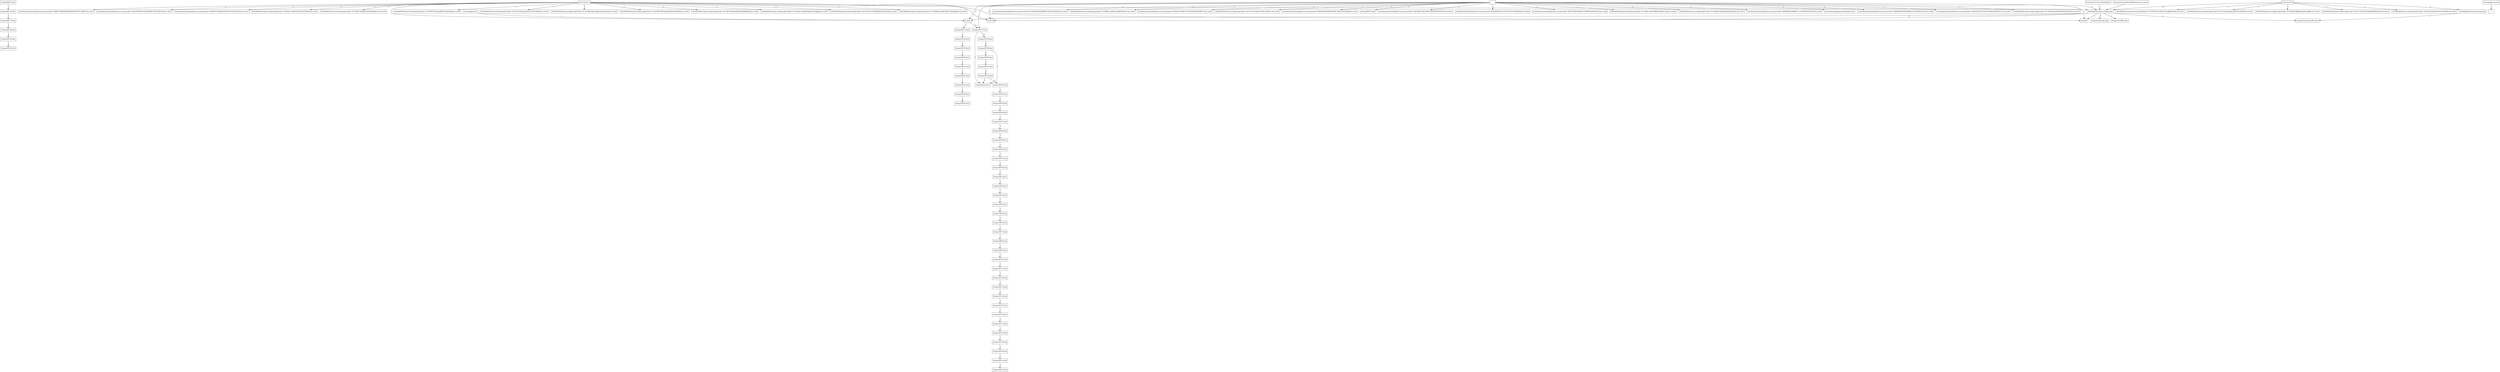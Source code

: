 digraph {
node [shape=record];
"0x55ce168af6b0" [label="/temps/4IF15.html"];
"0x55ce168afa20" [label="/temps/4IF16.html"];
"0x55ce168afb20" [label="/temps/4IF17.html"];
"0x55ce168afc20" [label="/temps/4IF18.html"];
"0x55ce168afd20" [label="/temps/4IF19.html"];
"0x55ce168afe20" [label="/temps/4IF20.html"];
"0x55ce168b0050" [label="/temps/3IF37.html"];
"0x55ce168b0150" [label="/temps/3IF38.html"];
"0x55ce168b04c0" [label="www.google.fr/url"];
"0x55ce168b0500" [label="/temps/"];
"0x55ce168b08b0" [label="/temps/3IF39.html"];
"0x55ce168b0d50" [label="if.insa-lyon.fr/"];
"0x55ce168b0d90" [label="/SiteWebIF/Intranet-etudiant.php"];
"0x55ce168b0fc0" [label="if.insa-lyon.fr-"];
"0x55ce168b10c0" [label="/SiteWebIF/Intranet-etudiant.php?ticket=ST-341667-KHlNEzic9e5btb4JQ1Nw-dsi-vm03"];
"0x55ce168b12d0" [label="/stages/Listestage.php"];
"0x55ce168b1730" [label="/temps/index.html"];
"0x55ce168b17f0" [label="/temps/3IF40.html"];
"0x55ce168b18f0" [label="/temps/3IF41.html"];
"0x55ce168b19f0" [label="/temps/3IF42.html"];
"0x55ce168b1af0" [label="/temps/3IF43.html"];
"0x55ce168b1cb0" [label="/temps/3IF44.html"];
"0x55ce168b1db0" [label="/temps/3IF45.html"];
"0x55ce168b0f80" [label="/SiteWebIF/Intranet-etudiant.php?ticket=ST-341682-RjfRTgziibddmotBJFlo-dsi-vm03"];
"0x55ce168b2110" [label="/temps/3IF46.html"];
"0x55ce168b21b0" [label="/temps/3IF47.html"];
"0x55ce168b2250" [label="/temps/3IF48.html"];
"0x55ce168b22f0" [label="/temps/3IF49.html"];
"0x55ce168b23f0" [label="/temps/3IF50.html"];
"0x55ce168b24f0" [label="/temps/3IF51.html"];
"0x55ce168b25f0" [label="/temps/3IF52.html"];
"0x55ce168b26f0" [label="/temps/3IF1.html"];
"0x55ce168b27f0" [label="/temps/3IF2.html"];
"0x55ce168b28f0" [label="/temps/3IF3.html"];
"0x55ce168b2a80" [label="/temps/3IF4.html"];
"0x55ce168b2b80" [label="/temps/3IF5.html"];
"0x55ce168b2c80" [label="/temps/3IF6.html"];
"0x55ce168b2d80" [label="/temps/3IF7.html"];
"0x55ce168b2e80" [label="/temps/3IF8.html"];
"0x55ce168b2f80" [label="/temps/3IF9.html"];
"0x55ce168b3080" [label="/temps/3IF10.html"];
"0x55ce168b3180" [label="/temps/3IF11.html"];
"0x55ce168b3280" [label="/temps/3IF12.html"];
"0x55ce168b3380" [label="/temps/3IF13.html"];
"0x55ce168b3480" [label="/temps/3IF14.html"];
"0x55ce168b3580" [label="/temps/3IF15.html"];
"0x55ce168b3680" [label="/temps/3IF16.html"];
"0x55ce168b3780" [label="/temps/3IF17.html"];
"0x55ce168b3880" [label="/temps/3IF18.html"];
"0x55ce168b3980" [label="/temps/3IF19.html"];
"0x55ce168b3a80" [label="/temps/3IF20.html"];
"0x55ce168b3b80" [label="/temps/3IF21.html"];
"0x55ce168b3c80" [label="/temps/3IF22.html"];
"0x55ce168b3dc0" [label="-"];
"0x55ce168b3e00" [label="/notesif"];
"0x55ce168b3ee0" [label="/notesif/"];
"0x55ce168b3d80" [label="/cas/themes/insa/media/favicon.ico;jsessionid=6C120D16B32E4D680912A30FC5D22C3F.dsi-vm03"];
"0x55ce168b1f70" [label="/stages/ListePFE.php"];
"0x55ce168b4390" [label="/SiteWebIF/Intranet-etudiant.php?ticket=ST-18983-qoy9blUTrJiM4PYIhncG-dsi-vm04"];
"0x55ce168b4470" [label="www.google.com/url"];
"0x55ce168b44b0" [label="/"];
"0x55ce168b4630" [label="if.insa-lyon.fr/vie-etudiante/laedi"];
"0x55ce168b4210" [label="/SiteWebIF/Intranet-etudiant.php?ticket=ST-19003-iWUXxygHfEPoGzBotWq0-dsi-vm04"];
"0x55ce168b4a10" [label="/temps/SoutenancesPFE.html"];
"0x55ce168b46b0" [label="/SiteWebIF/Intranet-etudiant.php?ticket=ST-341756-DczU0T0lBaIDbMQFeya6-dsi-vm03"];
"0x55ce168b4ac0" [label="/SiteWebIF/Intranet-etudiant.php?ticket=ST-341762-04emqA7WUc610oS36G5B-dsi-vm03"];
"0x55ce168b5190" [label="/cas/themes/insa/media/favicon.ico;jsessionid=5FDA7AC7A09C7F51E030D14E26568F12.dsi-vm04"];
"0x55ce168b5270" [label="/SiteWebIF/Intranet-etudiant.php?ticket=ST-341866-kd9uCwjkxLkydUzKTbsD-dsi-vm03"];
"0x55ce168b5500" [label="/SiteWebIF/Intranet-etudiant.php?ticket=ST-19118-EabntXV7HXc1iIbI5sou-dsi-vm04"];
"0x55ce168b4c80" [label="if.insa-lyon.fr/recherche/laboratoires-associes"];
"0x55ce168b5870" [label="/SiteWebIF/Intranet-etudiant.php?ticket=ST-342400-BR7eop2OiRKoWEwXPEMQ-dsi-vm03"];
"0x55ce168b59f0" [label="/cas/themes/insa/media/favicon.ico;jsessionid=640920203D0DDDC61BC720EC1D1ADA68.dsi-vm03"];
"0x55ce168b5bd0" [label="/temps/5IF47.html"];
"0x55ce168b5cb0" [label="/cas/themes/insa/media/favicon.ico;jsessionid=2AD5D5071A22496C3495D3DF360F2E55.dsi-vm03"];
"0x55ce168b5d90" [label="/SiteWebIF/Intranet-etudiant.php?ticket=ST-19678-kh2Kx4DkoFhBYkRAHAXq-dsi-vm04"];
"0x55ce168b5ed0" [label="/cas/themes/insa/media/favicon.ico;jsessionid=6C6C08976E471D57F312CC538346500A.dsi-vm04"];
"0x55ce168b6030" [label="/SiteWebIF/Intranet-etudiant.php?ticket=ST-342623-uVkCMVoq9NTZOoIgJhJO-dsi-vm03"];
"0x55ce168b61d0" [label="/cas/themes/insa/media/favicon.ico;jsessionid=DD8797EB34204AC770BD56F295585520.dsi-vm04"];
"0x55ce168b63b0" [label="/SiteWebIF/Intranet-etudiant.php?ticket=ST-19823-ieePC0fRHEYdDQS7vQqO-dsi-vm04"];
"0x55ce168b64d0" [label="/temps/4IF37.html"];
"0x55ce168b6490" [label="/temps/4IF38.html"];
"0x55ce168b65b0" [label="/temps/4IF39.html"];
"0x55ce168b66b0" [label="/temps/4IF40.html"];
"0x55ce168b67b0" [label="/temps/4IF41.html"];
"0x55ce168b68b0" [label="/temps/4IF42.html"];
"0x55ce168b69b0" [label="/temps/4IF43.html"];
"0x55ce168b6ab0" [label="/temps/4IF44.html"];
"0x55ce168b6bb0" [label="/temps/4IF45.html"];
"0x55ce168b6e10" [label="/SiteWebIF/Intranet-etudiant.php?ticket=ST-342699-X50gtfEpf5o9tdfrSnK4-dsi-vm03"];
"0x55ce168b6cb0" [label="/SiteWebIF/Intranet-etudiant.php?ticket=ST-342763-eUNX90FjIfaECKlzhGcH-dsi-vm03"];
"0x55ce168b6f90" [label="/cas/themes/insa/media/favicon.ico;jsessionid=D608B9E2E4086B111372384FC0FEB79D.dsi-vm04"];
"0x55ce168b7160" [label="/chercheurs/gcaplat/versionologie.html"];
"0x55ce168b72a0" [label="/cas/themes/insa/media/favicon.ico;jsessionid=CFB94B626C9B1E8BC4CF1F0E0D41DC4C.dsi-vm04"];
"0x55ce168b7380" [label="/SiteWebIF/Intranet-etudiant.php?ticket=ST-20080-hycMmVPg237ZS24go4QD-dsi-vm04"];
"0x55ce168b5460" [label="/SiteWebIF/Intranet-etudiant.php?ticket=ST-20120-6thEAtvZYsFiuf3A4z4d-dsi-vm04"];
"0x55ce168b74c0" [label="/cas/themes/insa/media/favicon.ico;jsessionid=5B99C7D6EB49AA2B9AAF3DD7B7128296.dsi-vm03"];
"0x55ce168b7760" [label="/cas/themes/insa/media/favicon.ico;jsessionid=3D227DD976CCC8120204C76FCE297A5A.dsi-vm03"];
"0x55ce168b7920" [label="/cas/themes/insa/media/favicon.ico;jsessionid=38D3D572D3B532567D072121FE3A4F23.dsi-vm03"];
"0x55ce168b7a90" [label="/SiteWebIF/Intranet-etudiant.php?ticket=ST-20361-woDr42sSvX7JRUsbWt6e-dsi-vm04"];
"0x55ce168b7c30" [label="/cas/themes/insa/media/favicon.ico;jsessionid=F2287F8CE73F146C3DFD4FC863475715.dsi-vm03"];
"0x55ce168b7db0" [label="/SiteWebIF/Intranet-etudiant.php?ticket=ST-343300-cjh3feN0WaHM5spIIeTQ-dsi-vm03"];
"0x55ce168b7d70" [label="/SiteWebIF/Intranet-personnel.php"];
"0x55ce168b7a50" [label="/SiteWebIF/Intranet-personnel.php?ticket=ST-343304-nCCSPVLi91zqB04K2wKh-dsi-vm03"];
"0x55ce168b7ed0" [label="/SiteWebIF/Intranet-etudiant.php?ticket=ST-343326-yjqfchbnCRUkUIxhFi9B-dsi-vm03"];
"0x55ce168af6b0" -> "0x55ce168afa20" [label="1"];
"0x55ce168afa20" -> "0x55ce168afb20" [label="1"];
"0x55ce168afb20" -> "0x55ce168afc20" [label="1"];
"0x55ce168afc20" -> "0x55ce168afd20" [label="1"];
"0x55ce168afd20" -> "0x55ce168afe20" [label="1"];
"0x55ce168b0500" -> "0x55ce168b0050" [label="10"];
"0x55ce168b3dc0" -> "0x55ce168b0050" [label="1"];
"0x55ce168b0050" -> "0x55ce168b0150" [label="10"];
"0x55ce168b04c0" -> "0x55ce168b0500" [label="1"];
"0x55ce168b0d90" -> "0x55ce168b0500" [label="2"];
"0x55ce168b0fc0" -> "0x55ce168b0500" [label="1"];
"0x55ce168b3dc0" -> "0x55ce168b0500" [label="1"];
"0x55ce168b0150" -> "0x55ce168b08b0" [label="8"];
"0x55ce168b0d50" -> "0x55ce168b0d90" [label="19"];
"0x55ce168b0fc0" -> "0x55ce168b0d90" [label="11"];
"0x55ce168b3dc0" -> "0x55ce168b0d90" [label="11"];
"0x55ce168b4630" -> "0x55ce168b0d90" [label="1"];
"0x55ce168b4c80" -> "0x55ce168b0d90" [label="1"];
"0x55ce168b0d50" -> "0x55ce168b0f80" [label="1"];
"0x55ce168b0fc0" -> "0x55ce168b10c0" [label="1"];
"0x55ce168b0d90" -> "0x55ce168b12d0" [label="5"];
"0x55ce168b0050" -> "0x55ce168b1730" [label="1"];
"0x55ce168b08b0" -> "0x55ce168b1730" [label="1"];
"0x55ce168b19f0" -> "0x55ce168b1730" [label="1"];
"0x55ce168b08b0" -> "0x55ce168b17f0" [label="5"];
"0x55ce168b17f0" -> "0x55ce168b18f0" [label="3"];
"0x55ce168b18f0" -> "0x55ce168b19f0" [label="2"];
"0x55ce168b19f0" -> "0x55ce168b1af0" [label="1"];
"0x55ce168b1af0" -> "0x55ce168b1cb0" [label="1"];
"0x55ce168b1cb0" -> "0x55ce168b1db0" [label="1"];
"0x55ce168b0d90" -> "0x55ce168b1f70" [label="1"];
"0x55ce168b1db0" -> "0x55ce168b2110" [label="1"];
"0x55ce168b2110" -> "0x55ce168b21b0" [label="1"];
"0x55ce168b21b0" -> "0x55ce168b2250" [label="1"];
"0x55ce168b2250" -> "0x55ce168b22f0" [label="1"];
"0x55ce168b22f0" -> "0x55ce168b23f0" [label="1"];
"0x55ce168b23f0" -> "0x55ce168b24f0" [label="1"];
"0x55ce168b24f0" -> "0x55ce168b25f0" [label="1"];
"0x55ce168b25f0" -> "0x55ce168b26f0" [label="1"];
"0x55ce168b26f0" -> "0x55ce168b27f0" [label="1"];
"0x55ce168b27f0" -> "0x55ce168b28f0" [label="1"];
"0x55ce168b28f0" -> "0x55ce168b2a80" [label="1"];
"0x55ce168b2a80" -> "0x55ce168b2b80" [label="1"];
"0x55ce168b2b80" -> "0x55ce168b2c80" [label="1"];
"0x55ce168b2c80" -> "0x55ce168b2d80" [label="1"];
"0x55ce168b2d80" -> "0x55ce168b2e80" [label="1"];
"0x55ce168b2e80" -> "0x55ce168b2f80" [label="1"];
"0x55ce168b2f80" -> "0x55ce168b3080" [label="1"];
"0x55ce168b3080" -> "0x55ce168b3180" [label="1"];
"0x55ce168b3180" -> "0x55ce168b3280" [label="1"];
"0x55ce168b3280" -> "0x55ce168b3380" [label="1"];
"0x55ce168b3380" -> "0x55ce168b3480" [label="1"];
"0x55ce168b3480" -> "0x55ce168b3580" [label="1"];
"0x55ce168b3580" -> "0x55ce168b3680" [label="1"];
"0x55ce168b3680" -> "0x55ce168b3780" [label="1"];
"0x55ce168b3780" -> "0x55ce168b3880" [label="1"];
"0x55ce168b3880" -> "0x55ce168b3980" [label="1"];
"0x55ce168b3980" -> "0x55ce168b3a80" [label="1"];
"0x55ce168b3a80" -> "0x55ce168b3b80" [label="1"];
"0x55ce168b3b80" -> "0x55ce168b3c80" [label="1"];
"0x55ce168b3dc0" -> "0x55ce168b3d80" [label="1"];
"0x55ce168b0d90" -> "0x55ce168b3e00" [label="1"];
"0x55ce168b0fc0" -> "0x55ce168b3e00" [label="1"];
"0x55ce168b3dc0" -> "0x55ce168b3e00" [label="1"];
"0x55ce168b0d90" -> "0x55ce168b3ee0" [label="3"];
"0x55ce168b0fc0" -> "0x55ce168b3ee0" [label="1"];
"0x55ce168b3dc0" -> "0x55ce168b3ee0" [label="1"];
"0x55ce168b0fc0" -> "0x55ce168b4210" [label="1"];
"0x55ce168b3dc0" -> "0x55ce168b4390" [label="1"];
"0x55ce168b4470" -> "0x55ce168b44b0" [label="1"];
"0x55ce168b0d50" -> "0x55ce168b46b0" [label="1"];
"0x55ce168b0d90" -> "0x55ce168b4a10" [label="2"];
"0x55ce168b7d70" -> "0x55ce168b4a10" [label="1"];
"0x55ce168b0fc0" -> "0x55ce168b4ac0" [label="1"];
"0x55ce168b3dc0" -> "0x55ce168b5190" [label="1"];
"0x55ce168b0fc0" -> "0x55ce168b5270" [label="1"];
"0x55ce168b0d50" -> "0x55ce168b5460" [label="1"];
"0x55ce168b3dc0" -> "0x55ce168b5500" [label="1"];
"0x55ce168b0fc0" -> "0x55ce168b5870" [label="1"];
"0x55ce168b3dc0" -> "0x55ce168b59f0" [label="1"];
"0x55ce168b3dc0" -> "0x55ce168b5bd0" [label="1"];
"0x55ce168b3dc0" -> "0x55ce168b5cb0" [label="1"];
"0x55ce168b0fc0" -> "0x55ce168b5d90" [label="1"];
"0x55ce168b3dc0" -> "0x55ce168b5ed0" [label="1"];
"0x55ce168b0fc0" -> "0x55ce168b6030" [label="1"];
"0x55ce168b3dc0" -> "0x55ce168b61d0" [label="1"];
"0x55ce168b3dc0" -> "0x55ce168b63b0" [label="1"];
"0x55ce168b64d0" -> "0x55ce168b6490" [label="3"];
"0x55ce168b0500" -> "0x55ce168b64d0" [label="2"];
"0x55ce168b6490" -> "0x55ce168b65b0" [label="2"];
"0x55ce168b65b0" -> "0x55ce168b66b0" [label="1"];
"0x55ce168b66b0" -> "0x55ce168b67b0" [label="1"];
"0x55ce168b67b0" -> "0x55ce168b68b0" [label="1"];
"0x55ce168b68b0" -> "0x55ce168b69b0" [label="1"];
"0x55ce168b69b0" -> "0x55ce168b6ab0" [label="1"];
"0x55ce168b6ab0" -> "0x55ce168b6bb0" [label="1"];
"0x55ce168b0fc0" -> "0x55ce168b6cb0" [label="1"];
"0x55ce168b3dc0" -> "0x55ce168b6e10" [label="1"];
"0x55ce168b3dc0" -> "0x55ce168b6f90" [label="1"];
"0x55ce168b3dc0" -> "0x55ce168b7160" [label="1"];
"0x55ce168b3dc0" -> "0x55ce168b72a0" [label="1"];
"0x55ce168b0fc0" -> "0x55ce168b7380" [label="1"];
"0x55ce168b0fc0" -> "0x55ce168b74c0" [label="1"];
"0x55ce168b0fc0" -> "0x55ce168b7760" [label="1"];
"0x55ce168b0fc0" -> "0x55ce168b7920" [label="1"];
"0x55ce168b0d50" -> "0x55ce168b7a50" [label="1"];
"0x55ce168b0fc0" -> "0x55ce168b7a90" [label="1"];
"0x55ce168b3dc0" -> "0x55ce168b7c30" [label="1"];
"0x55ce168b0d50" -> "0x55ce168b7d70" [label="2"];
"0x55ce168b3dc0" -> "0x55ce168b7db0" [label="1"];
"0x55ce168b0d50" -> "0x55ce168b7ed0" [label="1"];
}
